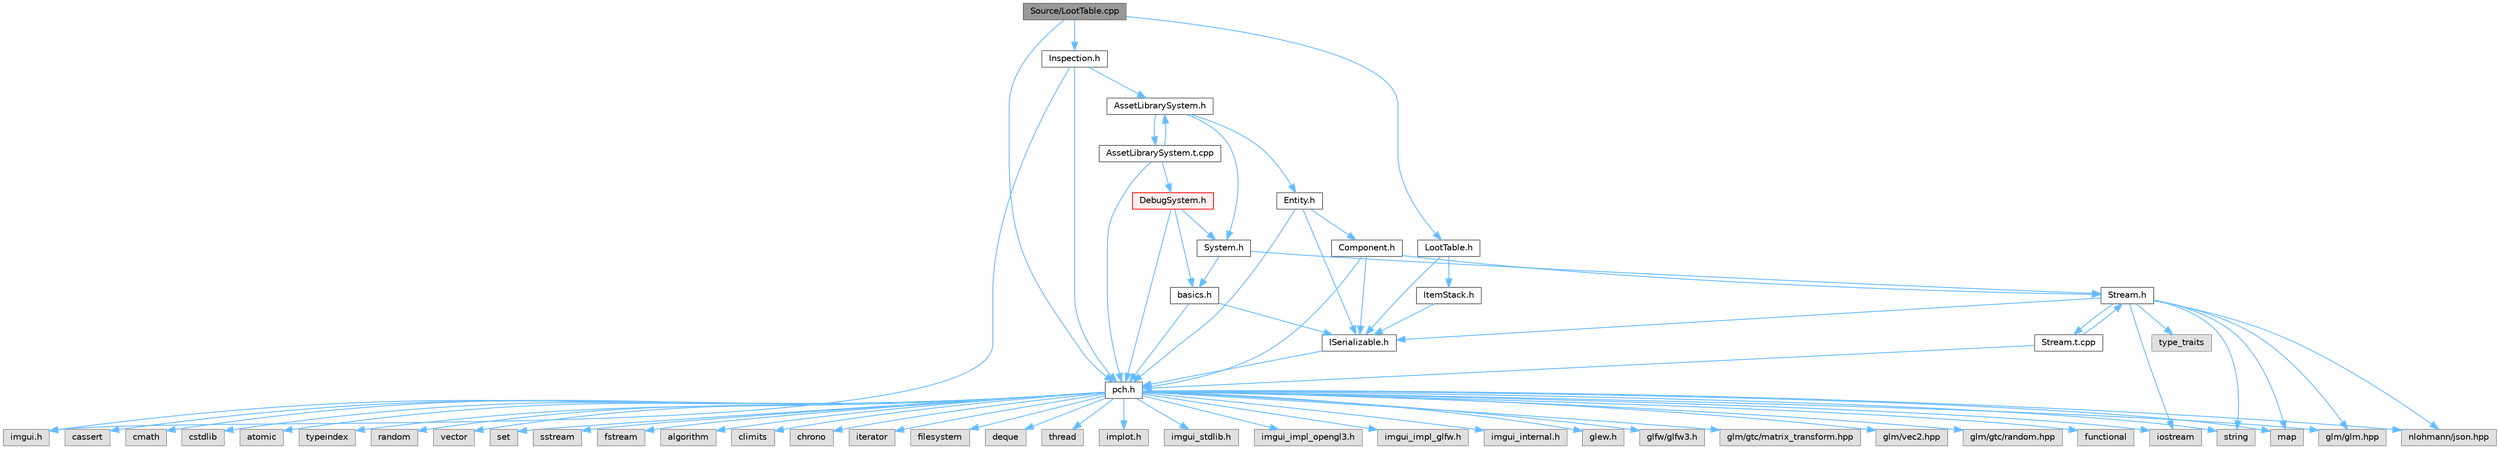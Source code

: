 digraph "Source/LootTable.cpp"
{
 // LATEX_PDF_SIZE
  bgcolor="transparent";
  edge [fontname=Helvetica,fontsize=10,labelfontname=Helvetica,labelfontsize=10];
  node [fontname=Helvetica,fontsize=10,shape=box,height=0.2,width=0.4];
  Node1 [id="Node000001",label="Source/LootTable.cpp",height=0.2,width=0.4,color="gray40", fillcolor="grey60", style="filled", fontcolor="black",tooltip="class for dropping configurable loot"];
  Node1 -> Node2 [id="edge1_Node000001_Node000002",color="steelblue1",style="solid",tooltip=" "];
  Node2 [id="Node000002",label="pch.h",height=0.2,width=0.4,color="grey40", fillcolor="white", style="filled",URL="$de/d3a/pch_8h.html",tooltip="This is a precompiled header file."];
  Node2 -> Node3 [id="edge2_Node000002_Node000003",color="steelblue1",style="solid",tooltip=" "];
  Node3 [id="Node000003",label="functional",height=0.2,width=0.4,color="grey60", fillcolor="#E0E0E0", style="filled",tooltip=" "];
  Node2 -> Node4 [id="edge3_Node000002_Node000004",color="steelblue1",style="solid",tooltip=" "];
  Node4 [id="Node000004",label="iostream",height=0.2,width=0.4,color="grey60", fillcolor="#E0E0E0", style="filled",tooltip=" "];
  Node2 -> Node5 [id="edge4_Node000002_Node000005",color="steelblue1",style="solid",tooltip=" "];
  Node5 [id="Node000005",label="cassert",height=0.2,width=0.4,color="grey60", fillcolor="#E0E0E0", style="filled",tooltip=" "];
  Node2 -> Node6 [id="edge5_Node000002_Node000006",color="steelblue1",style="solid",tooltip=" "];
  Node6 [id="Node000006",label="cmath",height=0.2,width=0.4,color="grey60", fillcolor="#E0E0E0", style="filled",tooltip=" "];
  Node2 -> Node7 [id="edge6_Node000002_Node000007",color="steelblue1",style="solid",tooltip=" "];
  Node7 [id="Node000007",label="cstdlib",height=0.2,width=0.4,color="grey60", fillcolor="#E0E0E0", style="filled",tooltip=" "];
  Node2 -> Node8 [id="edge7_Node000002_Node000008",color="steelblue1",style="solid",tooltip=" "];
  Node8 [id="Node000008",label="atomic",height=0.2,width=0.4,color="grey60", fillcolor="#E0E0E0", style="filled",tooltip=" "];
  Node2 -> Node9 [id="edge8_Node000002_Node000009",color="steelblue1",style="solid",tooltip=" "];
  Node9 [id="Node000009",label="typeindex",height=0.2,width=0.4,color="grey60", fillcolor="#E0E0E0", style="filled",tooltip=" "];
  Node2 -> Node10 [id="edge9_Node000002_Node000010",color="steelblue1",style="solid",tooltip=" "];
  Node10 [id="Node000010",label="random",height=0.2,width=0.4,color="grey60", fillcolor="#E0E0E0", style="filled",tooltip=" "];
  Node2 -> Node11 [id="edge10_Node000002_Node000011",color="steelblue1",style="solid",tooltip=" "];
  Node11 [id="Node000011",label="vector",height=0.2,width=0.4,color="grey60", fillcolor="#E0E0E0", style="filled",tooltip=" "];
  Node2 -> Node12 [id="edge11_Node000002_Node000012",color="steelblue1",style="solid",tooltip=" "];
  Node12 [id="Node000012",label="string",height=0.2,width=0.4,color="grey60", fillcolor="#E0E0E0", style="filled",tooltip=" "];
  Node2 -> Node13 [id="edge12_Node000002_Node000013",color="steelblue1",style="solid",tooltip=" "];
  Node13 [id="Node000013",label="map",height=0.2,width=0.4,color="grey60", fillcolor="#E0E0E0", style="filled",tooltip=" "];
  Node2 -> Node14 [id="edge13_Node000002_Node000014",color="steelblue1",style="solid",tooltip=" "];
  Node14 [id="Node000014",label="set",height=0.2,width=0.4,color="grey60", fillcolor="#E0E0E0", style="filled",tooltip=" "];
  Node2 -> Node15 [id="edge14_Node000002_Node000015",color="steelblue1",style="solid",tooltip=" "];
  Node15 [id="Node000015",label="sstream",height=0.2,width=0.4,color="grey60", fillcolor="#E0E0E0", style="filled",tooltip=" "];
  Node2 -> Node16 [id="edge15_Node000002_Node000016",color="steelblue1",style="solid",tooltip=" "];
  Node16 [id="Node000016",label="fstream",height=0.2,width=0.4,color="grey60", fillcolor="#E0E0E0", style="filled",tooltip=" "];
  Node2 -> Node17 [id="edge16_Node000002_Node000017",color="steelblue1",style="solid",tooltip=" "];
  Node17 [id="Node000017",label="algorithm",height=0.2,width=0.4,color="grey60", fillcolor="#E0E0E0", style="filled",tooltip=" "];
  Node2 -> Node18 [id="edge17_Node000002_Node000018",color="steelblue1",style="solid",tooltip=" "];
  Node18 [id="Node000018",label="climits",height=0.2,width=0.4,color="grey60", fillcolor="#E0E0E0", style="filled",tooltip=" "];
  Node2 -> Node19 [id="edge18_Node000002_Node000019",color="steelblue1",style="solid",tooltip=" "];
  Node19 [id="Node000019",label="chrono",height=0.2,width=0.4,color="grey60", fillcolor="#E0E0E0", style="filled",tooltip=" "];
  Node2 -> Node20 [id="edge19_Node000002_Node000020",color="steelblue1",style="solid",tooltip=" "];
  Node20 [id="Node000020",label="iterator",height=0.2,width=0.4,color="grey60", fillcolor="#E0E0E0", style="filled",tooltip=" "];
  Node2 -> Node21 [id="edge20_Node000002_Node000021",color="steelblue1",style="solid",tooltip=" "];
  Node21 [id="Node000021",label="filesystem",height=0.2,width=0.4,color="grey60", fillcolor="#E0E0E0", style="filled",tooltip=" "];
  Node2 -> Node22 [id="edge21_Node000002_Node000022",color="steelblue1",style="solid",tooltip=" "];
  Node22 [id="Node000022",label="deque",height=0.2,width=0.4,color="grey60", fillcolor="#E0E0E0", style="filled",tooltip=" "];
  Node2 -> Node23 [id="edge22_Node000002_Node000023",color="steelblue1",style="solid",tooltip=" "];
  Node23 [id="Node000023",label="thread",height=0.2,width=0.4,color="grey60", fillcolor="#E0E0E0", style="filled",tooltip=" "];
  Node2 -> Node24 [id="edge23_Node000002_Node000024",color="steelblue1",style="solid",tooltip=" "];
  Node24 [id="Node000024",label="imgui.h",height=0.2,width=0.4,color="grey60", fillcolor="#E0E0E0", style="filled",tooltip=" "];
  Node2 -> Node25 [id="edge24_Node000002_Node000025",color="steelblue1",style="solid",tooltip=" "];
  Node25 [id="Node000025",label="implot.h",height=0.2,width=0.4,color="grey60", fillcolor="#E0E0E0", style="filled",tooltip=" "];
  Node2 -> Node26 [id="edge25_Node000002_Node000026",color="steelblue1",style="solid",tooltip=" "];
  Node26 [id="Node000026",label="imgui_stdlib.h",height=0.2,width=0.4,color="grey60", fillcolor="#E0E0E0", style="filled",tooltip=" "];
  Node2 -> Node27 [id="edge26_Node000002_Node000027",color="steelblue1",style="solid",tooltip=" "];
  Node27 [id="Node000027",label="imgui_impl_opengl3.h",height=0.2,width=0.4,color="grey60", fillcolor="#E0E0E0", style="filled",tooltip=" "];
  Node2 -> Node28 [id="edge27_Node000002_Node000028",color="steelblue1",style="solid",tooltip=" "];
  Node28 [id="Node000028",label="imgui_impl_glfw.h",height=0.2,width=0.4,color="grey60", fillcolor="#E0E0E0", style="filled",tooltip=" "];
  Node2 -> Node29 [id="edge28_Node000002_Node000029",color="steelblue1",style="solid",tooltip=" "];
  Node29 [id="Node000029",label="imgui_internal.h",height=0.2,width=0.4,color="grey60", fillcolor="#E0E0E0", style="filled",tooltip=" "];
  Node2 -> Node30 [id="edge29_Node000002_Node000030",color="steelblue1",style="solid",tooltip=" "];
  Node30 [id="Node000030",label="glew.h",height=0.2,width=0.4,color="grey60", fillcolor="#E0E0E0", style="filled",tooltip=" "];
  Node2 -> Node31 [id="edge30_Node000002_Node000031",color="steelblue1",style="solid",tooltip=" "];
  Node31 [id="Node000031",label="glfw/glfw3.h",height=0.2,width=0.4,color="grey60", fillcolor="#E0E0E0", style="filled",tooltip=" "];
  Node2 -> Node32 [id="edge31_Node000002_Node000032",color="steelblue1",style="solid",tooltip=" "];
  Node32 [id="Node000032",label="glm/glm.hpp",height=0.2,width=0.4,color="grey60", fillcolor="#E0E0E0", style="filled",tooltip=" "];
  Node2 -> Node33 [id="edge32_Node000002_Node000033",color="steelblue1",style="solid",tooltip=" "];
  Node33 [id="Node000033",label="glm/gtc/matrix_transform.hpp",height=0.2,width=0.4,color="grey60", fillcolor="#E0E0E0", style="filled",tooltip=" "];
  Node2 -> Node34 [id="edge33_Node000002_Node000034",color="steelblue1",style="solid",tooltip=" "];
  Node34 [id="Node000034",label="glm/vec2.hpp",height=0.2,width=0.4,color="grey60", fillcolor="#E0E0E0", style="filled",tooltip=" "];
  Node2 -> Node35 [id="edge34_Node000002_Node000035",color="steelblue1",style="solid",tooltip=" "];
  Node35 [id="Node000035",label="glm/gtc/random.hpp",height=0.2,width=0.4,color="grey60", fillcolor="#E0E0E0", style="filled",tooltip=" "];
  Node2 -> Node36 [id="edge35_Node000002_Node000036",color="steelblue1",style="solid",tooltip=" "];
  Node36 [id="Node000036",label="nlohmann/json.hpp",height=0.2,width=0.4,color="grey60", fillcolor="#E0E0E0", style="filled",tooltip=" "];
  Node1 -> Node37 [id="edge36_Node000001_Node000037",color="steelblue1",style="solid",tooltip=" "];
  Node37 [id="Node000037",label="LootTable.h",height=0.2,width=0.4,color="grey40", fillcolor="white", style="filled",URL="$d9/d7a/LootTable_8h.html",tooltip="class for dropping configurable loot"];
  Node37 -> Node38 [id="edge37_Node000037_Node000038",color="steelblue1",style="solid",tooltip=" "];
  Node38 [id="Node000038",label="ISerializable.h",height=0.2,width=0.4,color="grey40", fillcolor="white", style="filled",URL="$dd/d7f/ISerializable_8h.html",tooltip="interface for all serializable objects"];
  Node38 -> Node2 [id="edge38_Node000038_Node000002",color="steelblue1",style="solid",tooltip=" "];
  Node37 -> Node39 [id="edge39_Node000037_Node000039",color="steelblue1",style="solid",tooltip=" "];
  Node39 [id="Node000039",label="ItemStack.h",height=0.2,width=0.4,color="grey40", fillcolor="white", style="filled",URL="$da/d6f/ItemStack_8h.html",tooltip="a stack of multiple items of the same type"];
  Node39 -> Node38 [id="edge40_Node000039_Node000038",color="steelblue1",style="solid",tooltip=" "];
  Node1 -> Node40 [id="edge41_Node000001_Node000040",color="steelblue1",style="solid",tooltip=" "];
  Node40 [id="Node000040",label="Inspection.h",height=0.2,width=0.4,color="grey40", fillcolor="white", style="filled",URL="$d4/d0a/Inspection_8h.html",tooltip="Helper methods for inspecting things."];
  Node40 -> Node2 [id="edge42_Node000040_Node000002",color="steelblue1",style="solid",tooltip=" "];
  Node40 -> Node41 [id="edge43_Node000040_Node000041",color="steelblue1",style="solid",tooltip=" "];
  Node41 [id="Node000041",label="AssetLibrarySystem.h",height=0.2,width=0.4,color="grey40", fillcolor="white", style="filled",URL="$db/dc7/AssetLibrarySystem_8h.html",tooltip="Asset System."];
  Node41 -> Node42 [id="edge44_Node000041_Node000042",color="steelblue1",style="solid",tooltip=" "];
  Node42 [id="Node000042",label="System.h",height=0.2,width=0.4,color="grey40", fillcolor="white", style="filled",URL="$db/d39/System_8h.html",tooltip="Base class for all Systems."];
  Node42 -> Node43 [id="edge45_Node000042_Node000043",color="steelblue1",style="solid",tooltip=" "];
  Node43 [id="Node000043",label="basics.h",height=0.2,width=0.4,color="grey40", fillcolor="white", style="filled",URL="$dc/dcc/basics_8h_source.html",tooltip=" "];
  Node43 -> Node2 [id="edge46_Node000043_Node000002",color="steelblue1",style="solid",tooltip=" "];
  Node43 -> Node38 [id="edge47_Node000043_Node000038",color="steelblue1",style="solid",tooltip=" "];
  Node42 -> Node44 [id="edge48_Node000042_Node000044",color="steelblue1",style="solid",tooltip=" "];
  Node44 [id="Node000044",label="Stream.h",height=0.2,width=0.4,color="grey40", fillcolor="white", style="filled",URL="$de/dd1/Stream_8h.html",tooltip="JSON File reading/writing."];
  Node44 -> Node12 [id="edge49_Node000044_Node000012",color="steelblue1",style="solid",tooltip=" "];
  Node44 -> Node13 [id="edge50_Node000044_Node000013",color="steelblue1",style="solid",tooltip=" "];
  Node44 -> Node32 [id="edge51_Node000044_Node000032",color="steelblue1",style="solid",tooltip=" "];
  Node44 -> Node36 [id="edge52_Node000044_Node000036",color="steelblue1",style="solid",tooltip=" "];
  Node44 -> Node45 [id="edge53_Node000044_Node000045",color="steelblue1",style="solid",tooltip=" "];
  Node45 [id="Node000045",label="type_traits",height=0.2,width=0.4,color="grey60", fillcolor="#E0E0E0", style="filled",tooltip=" "];
  Node44 -> Node4 [id="edge54_Node000044_Node000004",color="steelblue1",style="solid",tooltip=" "];
  Node44 -> Node38 [id="edge55_Node000044_Node000038",color="steelblue1",style="solid",tooltip=" "];
  Node44 -> Node46 [id="edge56_Node000044_Node000046",color="steelblue1",style="solid",tooltip=" "];
  Node46 [id="Node000046",label="Stream.t.cpp",height=0.2,width=0.4,color="grey40", fillcolor="white", style="filled",URL="$d5/d73/Stream_8t_8cpp.html",tooltip="JSON File reading/writing."];
  Node46 -> Node2 [id="edge57_Node000046_Node000002",color="steelblue1",style="solid",tooltip=" "];
  Node46 -> Node44 [id="edge58_Node000046_Node000044",color="steelblue1",style="solid",tooltip=" "];
  Node41 -> Node47 [id="edge59_Node000041_Node000047",color="steelblue1",style="solid",tooltip=" "];
  Node47 [id="Node000047",label="Entity.h",height=0.2,width=0.4,color="grey40", fillcolor="white", style="filled",URL="$d4/da0/Entity_8h.html",tooltip="Entity class which holds Components."];
  Node47 -> Node2 [id="edge60_Node000047_Node000002",color="steelblue1",style="solid",tooltip=" "];
  Node47 -> Node48 [id="edge61_Node000047_Node000048",color="steelblue1",style="solid",tooltip=" "];
  Node48 [id="Node000048",label="Component.h",height=0.2,width=0.4,color="grey40", fillcolor="white", style="filled",URL="$d0/da1/Component_8h.html",tooltip="Virtual component header."];
  Node48 -> Node2 [id="edge62_Node000048_Node000002",color="steelblue1",style="solid",tooltip=" "];
  Node48 -> Node38 [id="edge63_Node000048_Node000038",color="steelblue1",style="solid",tooltip=" "];
  Node48 -> Node44 [id="edge64_Node000048_Node000044",color="steelblue1",style="solid",tooltip=" "];
  Node47 -> Node38 [id="edge65_Node000047_Node000038",color="steelblue1",style="solid",tooltip=" "];
  Node41 -> Node49 [id="edge66_Node000041_Node000049",color="steelblue1",style="solid",tooltip=" "];
  Node49 [id="Node000049",label="AssetLibrarySystem.t.cpp",height=0.2,width=0.4,color="grey40", fillcolor="white", style="filled",URL="$d3/daf/AssetLibrarySystem_8t_8cpp.html",tooltip="AssetLibrarySystem."];
  Node49 -> Node2 [id="edge67_Node000049_Node000002",color="steelblue1",style="solid",tooltip=" "];
  Node49 -> Node41 [id="edge68_Node000049_Node000041",color="steelblue1",style="solid",tooltip=" "];
  Node49 -> Node50 [id="edge69_Node000049_Node000050",color="steelblue1",style="solid",tooltip=" "];
  Node50 [id="Node000050",label="DebugSystem.h",height=0.2,width=0.4,color="red", fillcolor="#FFF0F0", style="filled",URL="$dc/d4f/DebugSystem_8h_source.html",tooltip=" "];
  Node50 -> Node2 [id="edge70_Node000050_Node000002",color="steelblue1",style="solid",tooltip=" "];
  Node50 -> Node43 [id="edge71_Node000050_Node000043",color="steelblue1",style="solid",tooltip=" "];
  Node50 -> Node42 [id="edge72_Node000050_Node000042",color="steelblue1",style="solid",tooltip=" "];
  Node40 -> Node24 [id="edge73_Node000040_Node000024",color="steelblue1",style="solid",tooltip=" "];
}
